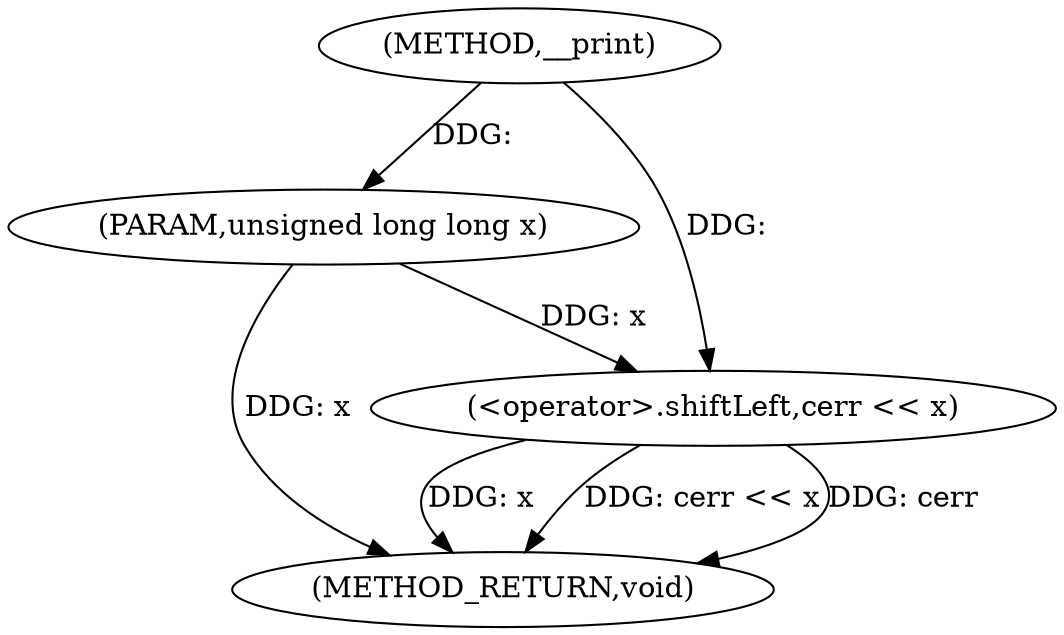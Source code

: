 digraph "__print" {  
"1000140" [label = "(METHOD,__print)" ]
"1000146" [label = "(METHOD_RETURN,void)" ]
"1000141" [label = "(PARAM,unsigned long long x)" ]
"1000143" [label = "(<operator>.shiftLeft,cerr << x)" ]
  "1000141" -> "1000146"  [ label = "DDG: x"] 
  "1000143" -> "1000146"  [ label = "DDG: x"] 
  "1000143" -> "1000146"  [ label = "DDG: cerr << x"] 
  "1000143" -> "1000146"  [ label = "DDG: cerr"] 
  "1000140" -> "1000141"  [ label = "DDG: "] 
  "1000140" -> "1000143"  [ label = "DDG: "] 
  "1000141" -> "1000143"  [ label = "DDG: x"] 
}
